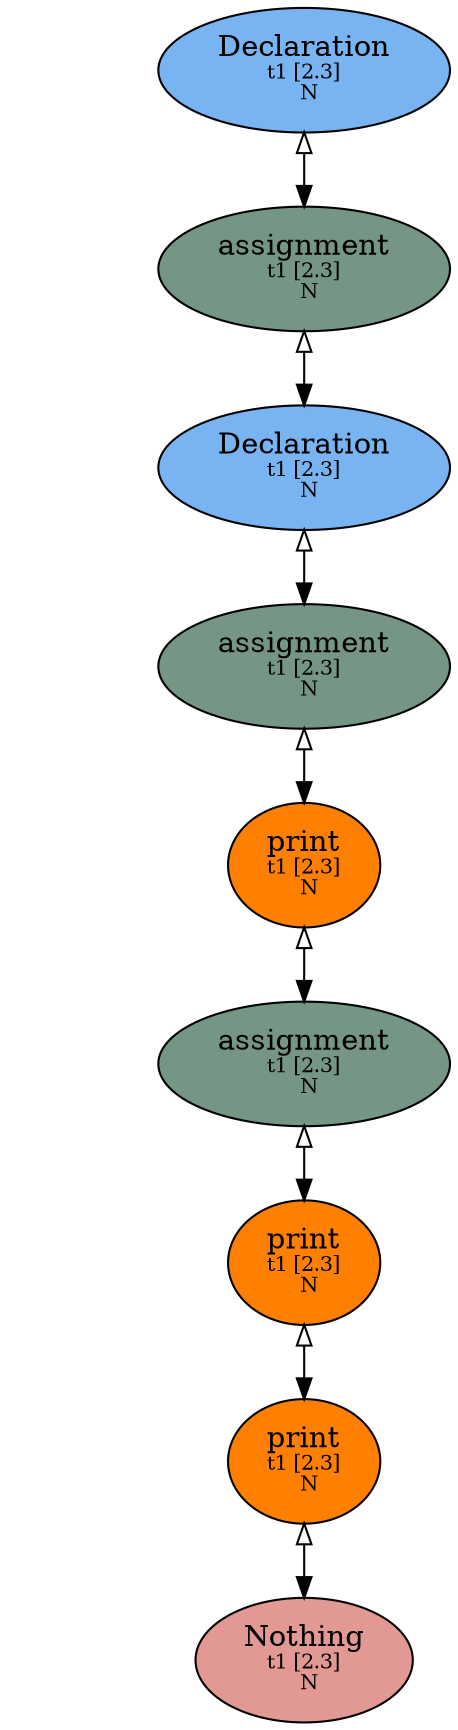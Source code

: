 digraph graphname {
 {rank = same; "r0" "0xd953f8"};
 {rank = same; "r1" "0xc4eab8"};
 {rank = same; "r2" "0xc4f718"};
 {rank = same; "r3" "0xc4fc68"};
 {rank = same; "r4" "0xc50328"};
 {rank = same; "r5" "0xc50c38"};
 {rank = same; "r6" "0xc514c8"};
 {rank = same; "r7" "0xc51e68"};
 "r0"[style=invis];
 "r1"[style=invis];
 "r2"[style=invis];
 "r3"[style=invis];
 "r4"[style=invis];
 "r5"[style=invis];
 "r6"[style=invis];
 "r7"[style=invis];
 "r8"[style=invis];
"r0" -> "r1" [style=invis];
"r1" -> "r2" [style=invis];
"r2" -> "r3" [style=invis];
"r3" -> "r4" [style=invis];
"r4" -> "r5" [style=invis];
"r5" -> "r6" [style=invis];
"r6" -> "r7" [style=invis];
"r7" -> "r8" [style=invis];
"0xc4eab8"[label = <assignment<BR/><FONT POINT-SIZE="10">t1 [2.3]<BR/>  N</FONT>>, group = "t1 [2.grouping]", style=filled, fillcolor = "#759585"];
"0xc4f718"[label = <Declaration<BR/><FONT POINT-SIZE="10">t1 [2.3]<BR/>  N</FONT>>, group = "t1 [2.grouping]", style=filled, fillcolor = "#79b4f2"];
"0xc4fc68"[label = <assignment<BR/><FONT POINT-SIZE="10">t1 [2.3]<BR/>  N</FONT>>, group = "t1 [2.grouping]", style=filled, fillcolor = "#759585"];
"0xc50328"[label = <print<BR/><FONT POINT-SIZE="10">t1 [2.3]<BR/>  N</FONT>>, group = "t1 [2.grouping]", style=filled, fillcolor = "/paired12/8"];
"0xc50c38"[label = <assignment<BR/><FONT POINT-SIZE="10">t1 [2.3]<BR/>  N</FONT>>, group = "t1 [2.grouping]", style=filled, fillcolor = "#759585"];
"0xc514c8"[label = <print<BR/><FONT POINT-SIZE="10">t1 [2.3]<BR/>  N</FONT>>, group = "t1 [2.grouping]", style=filled, fillcolor = "/paired12/8"];
"0xc51e68"[label = <print<BR/><FONT POINT-SIZE="10">t1 [2.3]<BR/>  N</FONT>>, group = "t1 [2.grouping]", style=filled, fillcolor = "/paired12/8"];
"0xc526f8"[label = <Nothing<BR/><FONT POINT-SIZE="10">t1 [2.3]<BR/>  N</FONT>>, group = "t1 [2.grouping]", style=filled, fillcolor = "#e29893"];
"0xd953f8"[label = <Declaration<BR/><FONT POINT-SIZE="10">t1 [2.3]<BR/>  N</FONT>>, group = "t1 [2.grouping]", style=filled, fillcolor = "#79b4f2"];
"0xc4eab8" -> "0xc4f718" [ dir=both, arrowtail=onormal ];
"0xc4f718" -> "0xc4fc68" [ dir=both, arrowtail=onormal ];
"0xc4fc68" -> "0xc50328" [ dir=both, arrowtail=onormal ];
"0xc50328" -> "0xc50c38" [ dir=both, arrowtail=onormal ];
"0xc50c38" -> "0xc514c8" [ dir=both, arrowtail=onormal ];
"0xc514c8" -> "0xc51e68" [ dir=both, arrowtail=onormal ];
"0xc51e68" -> "0xc526f8" [ dir=both, arrowtail=onormal ];
"0xd953f8" -> "0xc4eab8" [ dir=both, arrowtail=onormal ];
 }

